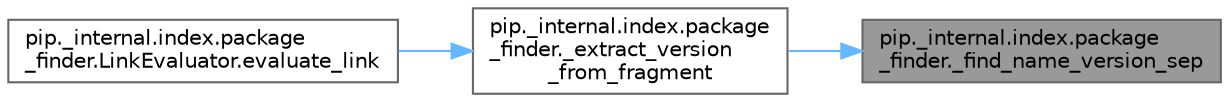 digraph "pip._internal.index.package_finder._find_name_version_sep"
{
 // LATEX_PDF_SIZE
  bgcolor="transparent";
  edge [fontname=Helvetica,fontsize=10,labelfontname=Helvetica,labelfontsize=10];
  node [fontname=Helvetica,fontsize=10,shape=box,height=0.2,width=0.4];
  rankdir="RL";
  Node1 [id="Node000001",label="pip._internal.index.package\l_finder._find_name_version_sep",height=0.2,width=0.4,color="gray40", fillcolor="grey60", style="filled", fontcolor="black",tooltip=" "];
  Node1 -> Node2 [id="edge1_Node000001_Node000002",dir="back",color="steelblue1",style="solid",tooltip=" "];
  Node2 [id="Node000002",label="pip._internal.index.package\l_finder._extract_version\l_from_fragment",height=0.2,width=0.4,color="grey40", fillcolor="white", style="filled",URL="$namespacepip_1_1__internal_1_1index_1_1package__finder.html#a3b584dafae114c4d615017417606cee3",tooltip=" "];
  Node2 -> Node3 [id="edge2_Node000002_Node000003",dir="back",color="steelblue1",style="solid",tooltip=" "];
  Node3 [id="Node000003",label="pip._internal.index.package\l_finder.LinkEvaluator.evaluate_link",height=0.2,width=0.4,color="grey40", fillcolor="white", style="filled",URL="$classpip_1_1__internal_1_1index_1_1package__finder_1_1_link_evaluator.html#a341c18a52a9cb7cde51bd6f64a6e7843",tooltip=" "];
}
